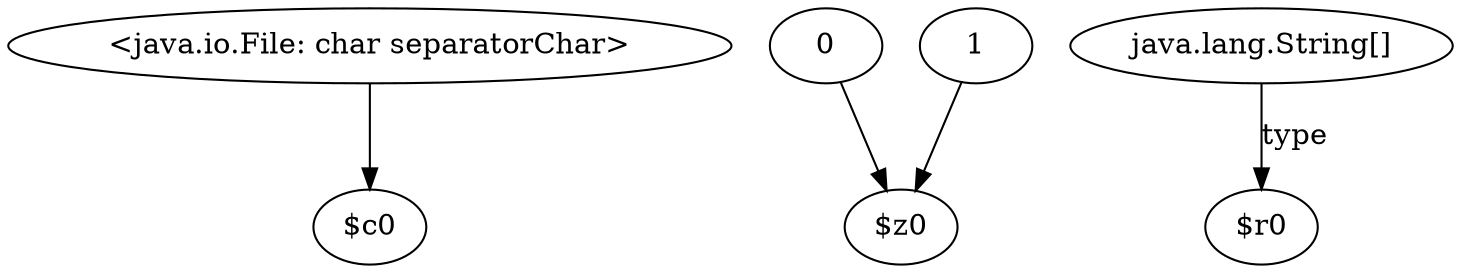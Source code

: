 digraph g {
0[label="<java.io.File: char separatorChar>"]
1[label="$c0"]
0->1[label=""]
2[label="0"]
3[label="$z0"]
2->3[label=""]
4[label="1"]
4->3[label=""]
5[label="java.lang.String[]"]
6[label="$r0"]
5->6[label="type"]
}